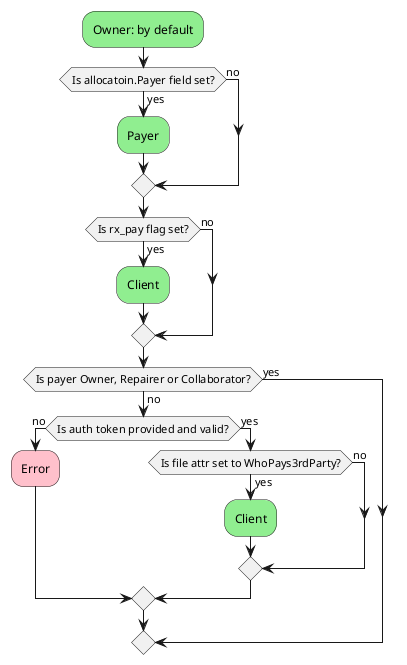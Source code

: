 @startuml

' Defining payer for read operation

#LightGreen:Owner: by default;

if (Is allocatoin.Payer field set?) then (yes)
  #LightGreen:Payer;
else (no)
endif

if (Is rx_pay flag set?) then (yes)
  #LightGreen:Client;
else (no)
endif

if (Is payer Owner, Repairer or Collaborator?) then (no)
    if (Is auth token provided and valid?) then (no)
      #Pink:Error;
    else (yes)
        if (Is file attr set to WhoPays3rdParty?) then (yes)
            #LightGreen:Client;
        else (no)
        endif
    endif
else (yes)
endif

@enduml
